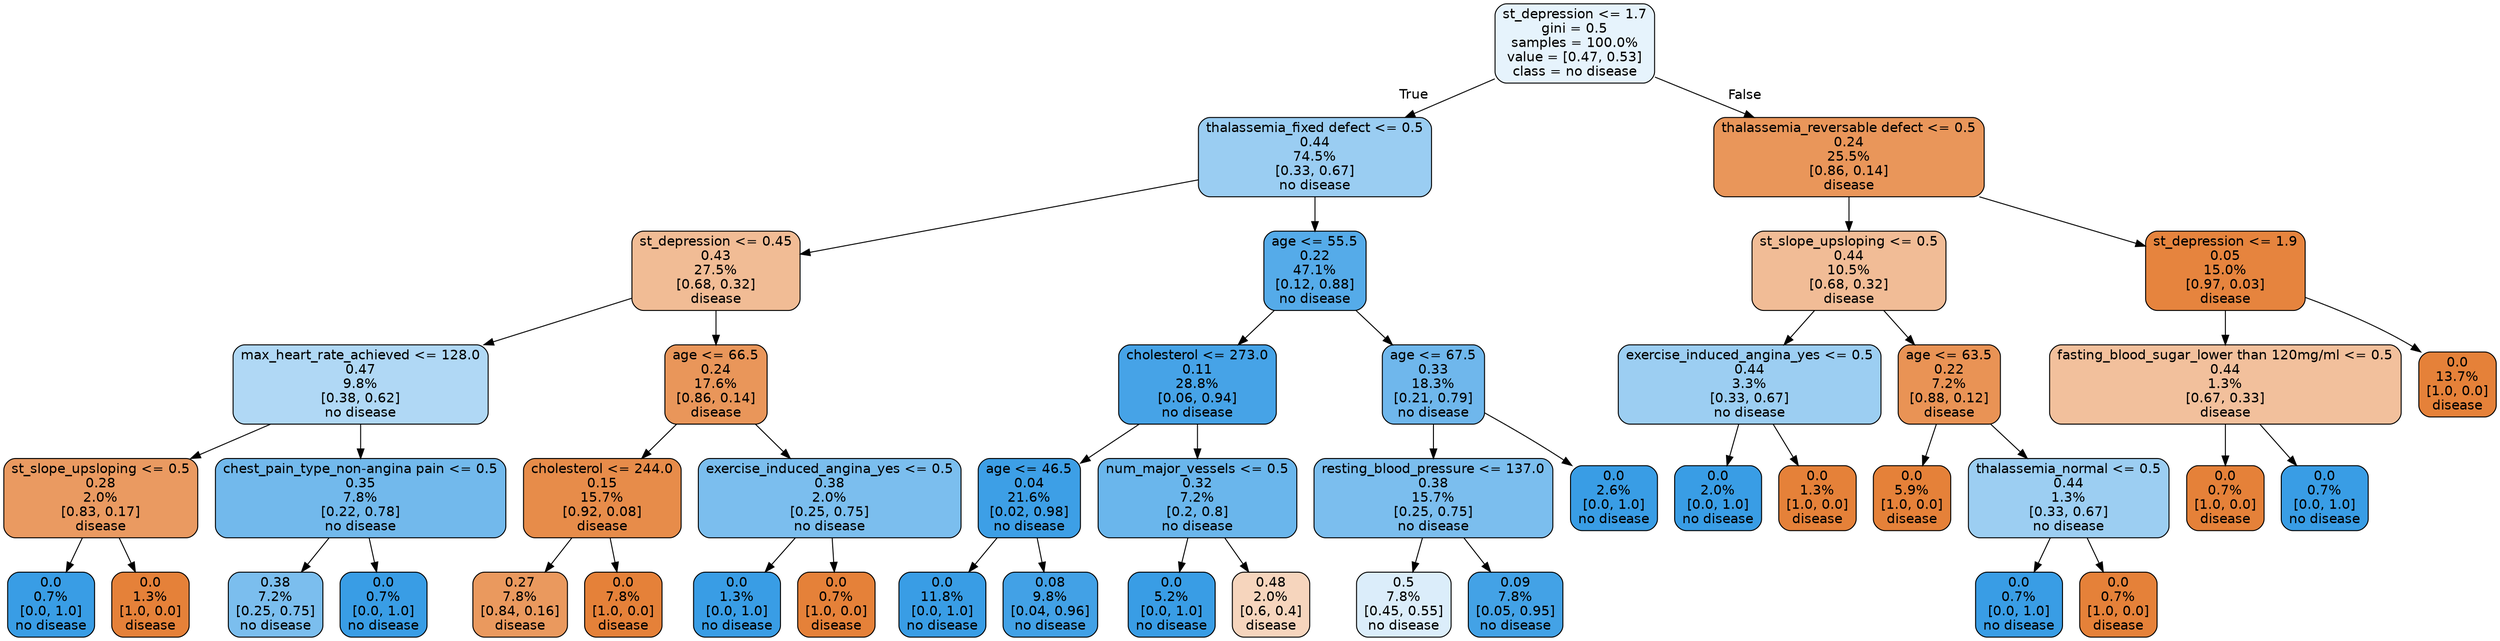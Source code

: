 digraph Tree {
node [shape=box, style="filled, rounded", color="black", fontname=helvetica] ;
edge [fontname=helvetica] ;
0 [label="st_depression <= 1.7\ngini = 0.5\nsamples = 100.0%\nvalue = [0.47, 0.53]\nclass = no disease", fillcolor="#e6f3fc"] ;
1 [label="thalassemia_fixed defect <= 0.5\n0.44\n74.5%\n[0.33, 0.67]\nno disease", fillcolor="#9acdf2"] ;
0 -> 1 [labeldistance=2.5, labelangle=45, headlabel="True"] ;
2 [label="st_depression <= 0.45\n0.43\n27.5%\n[0.68, 0.32]\ndisease", fillcolor="#f1bc95"] ;
1 -> 2 ;
3 [label="max_heart_rate_achieved <= 128.0\n0.47\n9.8%\n[0.38, 0.62]\nno disease", fillcolor="#b0d8f5"] ;
2 -> 3 ;
4 [label="st_slope_upsloping <= 0.5\n0.28\n2.0%\n[0.83, 0.17]\ndisease", fillcolor="#ea9a61"] ;
3 -> 4 ;
5 [label="0.0\n0.7%\n[0.0, 1.0]\nno disease", fillcolor="#399de5"] ;
4 -> 5 ;
6 [label="0.0\n1.3%\n[1.0, 0.0]\ndisease", fillcolor="#e58139"] ;
4 -> 6 ;
7 [label="chest_pain_type_non-angina pain <= 0.5\n0.35\n7.8%\n[0.22, 0.78]\nno disease", fillcolor="#72b9ec"] ;
3 -> 7 ;
8 [label="0.38\n7.2%\n[0.25, 0.75]\nno disease", fillcolor="#7bbeee"] ;
7 -> 8 ;
9 [label="0.0\n0.7%\n[0.0, 1.0]\nno disease", fillcolor="#399de5"] ;
7 -> 9 ;
10 [label="age <= 66.5\n0.24\n17.6%\n[0.86, 0.14]\ndisease", fillcolor="#e9965a"] ;
2 -> 10 ;
11 [label="cholesterol <= 244.0\n0.15\n15.7%\n[0.92, 0.08]\ndisease", fillcolor="#e78c4a"] ;
10 -> 11 ;
12 [label="0.27\n7.8%\n[0.84, 0.16]\ndisease", fillcolor="#ea995e"] ;
11 -> 12 ;
13 [label="0.0\n7.8%\n[1.0, 0.0]\ndisease", fillcolor="#e58139"] ;
11 -> 13 ;
14 [label="exercise_induced_angina_yes <= 0.5\n0.38\n2.0%\n[0.25, 0.75]\nno disease", fillcolor="#7bbeee"] ;
10 -> 14 ;
15 [label="0.0\n1.3%\n[0.0, 1.0]\nno disease", fillcolor="#399de5"] ;
14 -> 15 ;
16 [label="0.0\n0.7%\n[1.0, 0.0]\ndisease", fillcolor="#e58139"] ;
14 -> 16 ;
17 [label="age <= 55.5\n0.22\n47.1%\n[0.12, 0.88]\nno disease", fillcolor="#55abe9"] ;
1 -> 17 ;
18 [label="cholesterol <= 273.0\n0.11\n28.8%\n[0.06, 0.94]\nno disease", fillcolor="#46a3e7"] ;
17 -> 18 ;
19 [label="age <= 46.5\n0.04\n21.6%\n[0.02, 0.98]\nno disease", fillcolor="#3d9fe6"] ;
18 -> 19 ;
20 [label="0.0\n11.8%\n[0.0, 1.0]\nno disease", fillcolor="#399de5"] ;
19 -> 20 ;
21 [label="0.08\n9.8%\n[0.04, 0.96]\nno disease", fillcolor="#42a1e6"] ;
19 -> 21 ;
22 [label="num_major_vessels <= 0.5\n0.32\n7.2%\n[0.2, 0.8]\nno disease", fillcolor="#6ab6ec"] ;
18 -> 22 ;
23 [label="0.0\n5.2%\n[0.0, 1.0]\nno disease", fillcolor="#399de5"] ;
22 -> 23 ;
24 [label="0.48\n2.0%\n[0.6, 0.4]\ndisease", fillcolor="#f6d5bd"] ;
22 -> 24 ;
25 [label="age <= 67.5\n0.33\n18.3%\n[0.21, 0.79]\nno disease", fillcolor="#6fb7ec"] ;
17 -> 25 ;
26 [label="resting_blood_pressure <= 137.0\n0.38\n15.7%\n[0.25, 0.75]\nno disease", fillcolor="#7bbeee"] ;
25 -> 26 ;
27 [label="0.5\n7.8%\n[0.45, 0.55]\nno disease", fillcolor="#dbedfa"] ;
26 -> 27 ;
28 [label="0.09\n7.8%\n[0.05, 0.95]\nno disease", fillcolor="#43a2e6"] ;
26 -> 28 ;
29 [label="0.0\n2.6%\n[0.0, 1.0]\nno disease", fillcolor="#399de5"] ;
25 -> 29 ;
30 [label="thalassemia_reversable defect <= 0.5\n0.24\n25.5%\n[0.86, 0.14]\ndisease", fillcolor="#e9965a"] ;
0 -> 30 [labeldistance=2.5, labelangle=-45, headlabel="False"] ;
31 [label="st_slope_upsloping <= 0.5\n0.44\n10.5%\n[0.68, 0.32]\ndisease", fillcolor="#f1bc96"] ;
30 -> 31 ;
32 [label="exercise_induced_angina_yes <= 0.5\n0.44\n3.3%\n[0.33, 0.67]\nno disease", fillcolor="#9ccef2"] ;
31 -> 32 ;
33 [label="0.0\n2.0%\n[0.0, 1.0]\nno disease", fillcolor="#399de5"] ;
32 -> 33 ;
34 [label="0.0\n1.3%\n[1.0, 0.0]\ndisease", fillcolor="#e58139"] ;
32 -> 34 ;
35 [label="age <= 63.5\n0.22\n7.2%\n[0.88, 0.12]\ndisease", fillcolor="#e99355"] ;
31 -> 35 ;
36 [label="0.0\n5.9%\n[1.0, 0.0]\ndisease", fillcolor="#e58139"] ;
35 -> 36 ;
37 [label="thalassemia_normal <= 0.5\n0.44\n1.3%\n[0.33, 0.67]\nno disease", fillcolor="#9ccef2"] ;
35 -> 37 ;
38 [label="0.0\n0.7%\n[0.0, 1.0]\nno disease", fillcolor="#399de5"] ;
37 -> 38 ;
39 [label="0.0\n0.7%\n[1.0, 0.0]\ndisease", fillcolor="#e58139"] ;
37 -> 39 ;
40 [label="st_depression <= 1.9\n0.05\n15.0%\n[0.97, 0.03]\ndisease", fillcolor="#e6843e"] ;
30 -> 40 ;
41 [label="fasting_blood_sugar_lower than 120mg/ml <= 0.5\n0.44\n1.3%\n[0.67, 0.33]\ndisease", fillcolor="#f2c09c"] ;
40 -> 41 ;
42 [label="0.0\n0.7%\n[1.0, 0.0]\ndisease", fillcolor="#e58139"] ;
41 -> 42 ;
43 [label="0.0\n0.7%\n[0.0, 1.0]\nno disease", fillcolor="#399de5"] ;
41 -> 43 ;
44 [label="0.0\n13.7%\n[1.0, 0.0]\ndisease", fillcolor="#e58139"] ;
40 -> 44 ;
}